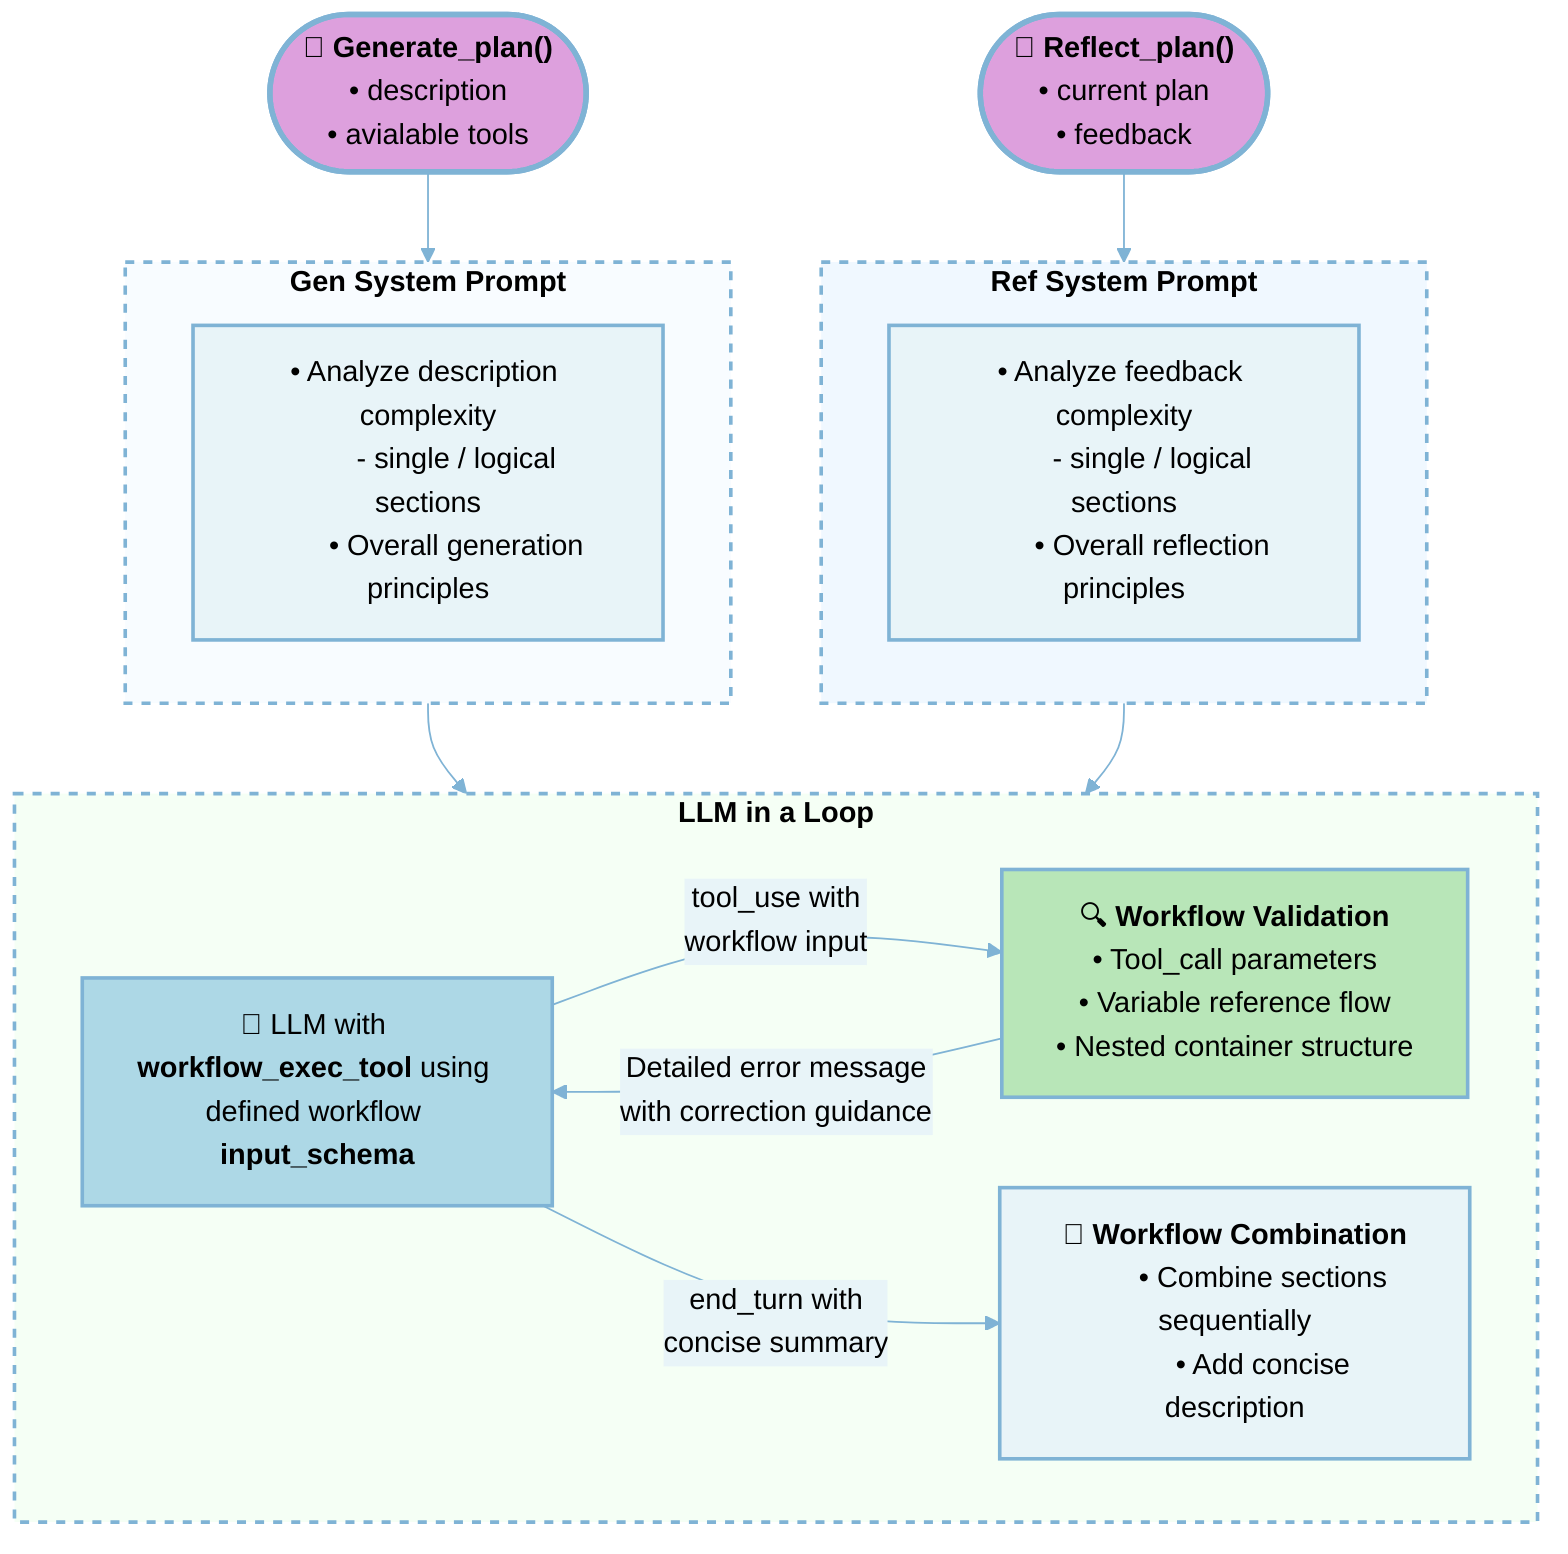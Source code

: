 %%{init: {'theme': 'base', 'themeVariables': { 'primaryColor': '#ADD8E6', 'primaryTextColor': '#000', 'primaryBorderColor': '#7FB3D5', 'lineColor': '#7FB3D5', 'secondaryColor': '#E8F4F8', 'tertiaryColor': '#fff'}, 'themeCSS': '.cluster-label { font-size: 16px !important; font-weight: bold !important; text-anchor: start !important; }'}}%%

flowchart TD
    %% Entry Points
    StartGen(["<b>🎯 Generate_plan()</b>
    • description
    • avialable tools"]) --> GenPrep
    StartRef(["<b>🤔 Reflect_plan()</b>
    • current plan
    • feedback"]) --> RefPrep
    
    %% Generation Path - Preparation
    subgraph GenPrep ["Gen System Prompt"]
        PrepareGen["
        • Analyze description complexity
        - single / logical sections
        • Overall generation principles"]

    end
    
    %% Reflection Path - Preparation  
    subgraph RefPrep ["Ref System Prompt"]
        PrepareRef["
        • Analyze feedback complexity
        - single / logical sections
        • Overall reflection principles"]
    end
    
    %% Iterative Planning Engine - Redesigned
    subgraph IterEngine ["LLM in a Loop"]
        LLMAnalysis["🤖 LLM with <b>workflow_exec_tool</b> using defined workflow <b>input_schema</b>"]
        
        WorkflowValidator["🔍 <b>Workflow Validation</b>
        • Tool_call parameters
        • Variable reference flow
        • Nested container structure"]
        
        WorkflowCombinator["🧩 <b>Workflow Combination</b>
        • Combine sections sequentially
        • Add concise description"]
        
        LLMAnalysis -->|"tool_use with 
        workflow input"| WorkflowValidator
        WorkflowValidator -->|"Detailed error message
        with correction guidance"| LLMAnalysis
        LLMAnalysis -->|"end_turn with 
        concise summary"| WorkflowCombinator
    end
    
    %% Flow Connections - Generation Path
    GenPrep --> IterEngine 
    RefPrep --> IterEngine

    
    %% Styling
    classDef entryStyle fill:#DDA0DD,stroke:#7FB3D5,stroke-width:3px,color:#000
    classDef prepStyle fill:#E8F4F8,stroke:#7FB3D5,stroke-width:2px,color:#000
    classDef engineStyle fill:#ADD8E6,stroke:#7FB3D5,stroke-width:2px,color:#000
    classDef processStyle fill:#B8E6B8,stroke:#7FB3D5,stroke-width:2px,color:#000
    classDef decisionStyle fill:#FFE4B5,stroke:#7FB3D5,stroke-width:2px,color:#000
    classDef outputStyle fill:#DDA0DD,stroke:#7FB3D5,stroke-width:3px,color:#000
    classDef completionStyle fill:#98FB98,stroke:#7FB3D5,stroke-width:2px,color:#000
    
    %% Apply Styles
    class StartGen,StartRef entryStyle
    class PrepareGen,PrepareRef,WorkflowCombinator prepStyle
    class LLMAnalysis engineStyle
    class WorkflowValidator, processStyle
    
    %% Subgraph Styling
    style GenPrep fill:#F8FCFF,stroke:#7FB3D5,stroke-width:2px,color:#000,stroke-dasharray: 5 5
    style RefPrep fill:#F0F8FF,stroke:#7FB3D5,stroke-width:2px,color:#000,stroke-dasharray: 5 5
    style IterEngine fill:#F5FFF5,stroke:#7FB3D5,stroke-width:2px,color:#000,stroke-dasharray: 5 5